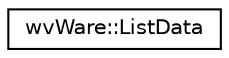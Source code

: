digraph "类继承关系图"
{
  edge [fontname="Helvetica",fontsize="10",labelfontname="Helvetica",labelfontsize="10"];
  node [fontname="Helvetica",fontsize="10",shape=record];
  rankdir="LR";
  Node0 [label="wvWare::ListData",height=0.2,width=0.4,color="black", fillcolor="white", style="filled",URL="$classwv_ware_1_1_list_data.html"];
}
